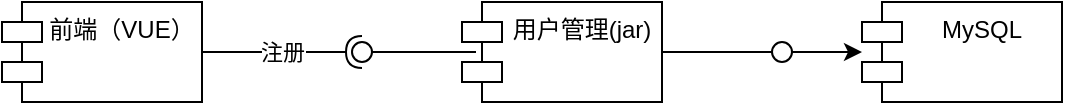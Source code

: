 <mxfile version="13.2.1" type="github">
  <diagram id="JRh0OlXKxw4Rt71sVfml" name="Page-1">
    <mxGraphModel dx="868" dy="401" grid="1" gridSize="10" guides="1" tooltips="1" connect="1" arrows="1" fold="1" page="1" pageScale="1" pageWidth="827" pageHeight="1169" math="0" shadow="0">
      <root>
        <mxCell id="0" />
        <mxCell id="1" parent="0" />
        <mxCell id="M7EO3pKt7xTbeQHseLaI-14" value="前端（VUE）" style="shape=module;align=left;spacingLeft=20;align=center;verticalAlign=top;" parent="1" vertex="1">
          <mxGeometry x="160" y="210" width="100" height="50" as="geometry" />
        </mxCell>
        <mxCell id="M7EO3pKt7xTbeQHseLaI-15" value="用户管理(jar)" style="shape=module;align=left;spacingLeft=20;align=center;verticalAlign=top;" parent="1" vertex="1">
          <mxGeometry x="390" y="210" width="100" height="50" as="geometry" />
        </mxCell>
        <mxCell id="M7EO3pKt7xTbeQHseLaI-16" value="MySQL" style="shape=module;align=left;spacingLeft=20;align=center;verticalAlign=top;" parent="1" vertex="1">
          <mxGeometry x="590" y="210" width="100" height="50" as="geometry" />
        </mxCell>
        <mxCell id="M7EO3pKt7xTbeQHseLaI-22" value="" style="rounded=0;orthogonalLoop=1;jettySize=auto;html=1;endArrow=none;endFill=0;" parent="1" target="M7EO3pKt7xTbeQHseLaI-24" edge="1">
          <mxGeometry relative="1" as="geometry">
            <mxPoint x="397" y="235" as="sourcePoint" />
          </mxGeometry>
        </mxCell>
        <mxCell id="M7EO3pKt7xTbeQHseLaI-23" value="注册" style="rounded=0;orthogonalLoop=1;jettySize=auto;html=1;endArrow=halfCircle;endFill=0;entryX=0.5;entryY=0.5;entryDx=0;entryDy=0;endSize=6;strokeWidth=1;exitX=1;exitY=0.5;exitDx=0;exitDy=0;" parent="1" source="M7EO3pKt7xTbeQHseLaI-14" target="M7EO3pKt7xTbeQHseLaI-24" edge="1">
          <mxGeometry relative="1" as="geometry">
            <mxPoint x="400" y="235" as="sourcePoint" />
          </mxGeometry>
        </mxCell>
        <mxCell id="M7EO3pKt7xTbeQHseLaI-24" value="" style="ellipse;whiteSpace=wrap;html=1;fontFamily=Helvetica;fontSize=12;fontColor=#000000;align=center;strokeColor=#000000;fillColor=#ffffff;points=[];aspect=fixed;resizable=0;" parent="1" vertex="1">
          <mxGeometry x="335" y="230" width="10" height="10" as="geometry" />
        </mxCell>
        <mxCell id="M7EO3pKt7xTbeQHseLaI-31" value="" style="rounded=0;orthogonalLoop=1;jettySize=auto;html=1;endArrow=none;endFill=0;exitX=1;exitY=0.5;exitDx=0;exitDy=0;" parent="1" source="M7EO3pKt7xTbeQHseLaI-15" target="M7EO3pKt7xTbeQHseLaI-33" edge="1">
          <mxGeometry relative="1" as="geometry">
            <mxPoint x="530" y="235" as="sourcePoint" />
          </mxGeometry>
        </mxCell>
        <mxCell id="M7EO3pKt7xTbeQHseLaI-35" value="" style="edgeStyle=orthogonalEdgeStyle;rounded=0;orthogonalLoop=1;jettySize=auto;html=1;" parent="1" source="M7EO3pKt7xTbeQHseLaI-33" target="M7EO3pKt7xTbeQHseLaI-16" edge="1">
          <mxGeometry relative="1" as="geometry" />
        </mxCell>
        <mxCell id="M7EO3pKt7xTbeQHseLaI-33" value="" style="ellipse;whiteSpace=wrap;html=1;fontFamily=Helvetica;fontSize=12;fontColor=#000000;align=center;strokeColor=#000000;fillColor=#ffffff;points=[];aspect=fixed;resizable=0;" parent="1" vertex="1">
          <mxGeometry x="545" y="230" width="10" height="10" as="geometry" />
        </mxCell>
      </root>
    </mxGraphModel>
  </diagram>
</mxfile>
